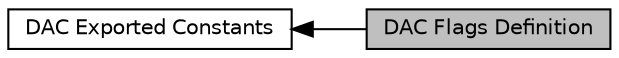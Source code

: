 digraph "DAC Flags Definition"
{
  edge [fontname="Helvetica",fontsize="10",labelfontname="Helvetica",labelfontsize="10"];
  node [fontname="Helvetica",fontsize="10",shape=record];
  rankdir=LR;
  Node0 [label="DAC Flags Definition",height=0.2,width=0.4,color="black", fillcolor="grey75", style="filled", fontcolor="black"];
  Node1 [label="DAC Exported Constants",height=0.2,width=0.4,color="black", fillcolor="white", style="filled",URL="$group___d_a_c___exported___constants.html"];
  Node1->Node0 [shape=plaintext, dir="back", style="solid"];
}
